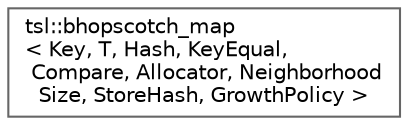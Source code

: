 digraph "Graphical Class Hierarchy"
{
 // INTERACTIVE_SVG=YES
 // LATEX_PDF_SIZE
  bgcolor="transparent";
  edge [fontname=Helvetica,fontsize=10,labelfontname=Helvetica,labelfontsize=10];
  node [fontname=Helvetica,fontsize=10,shape=box,height=0.2,width=0.4];
  rankdir="LR";
  Node0 [id="Node000000",label="tsl::bhopscotch_map\l\< Key, T, Hash, KeyEqual,\l Compare, Allocator, Neighborhood\lSize, StoreHash, GrowthPolicy \>",height=0.2,width=0.4,color="grey40", fillcolor="white", style="filled",URL="$classtsl_1_1bhopscotch__map.html",tooltip=" "];
}
